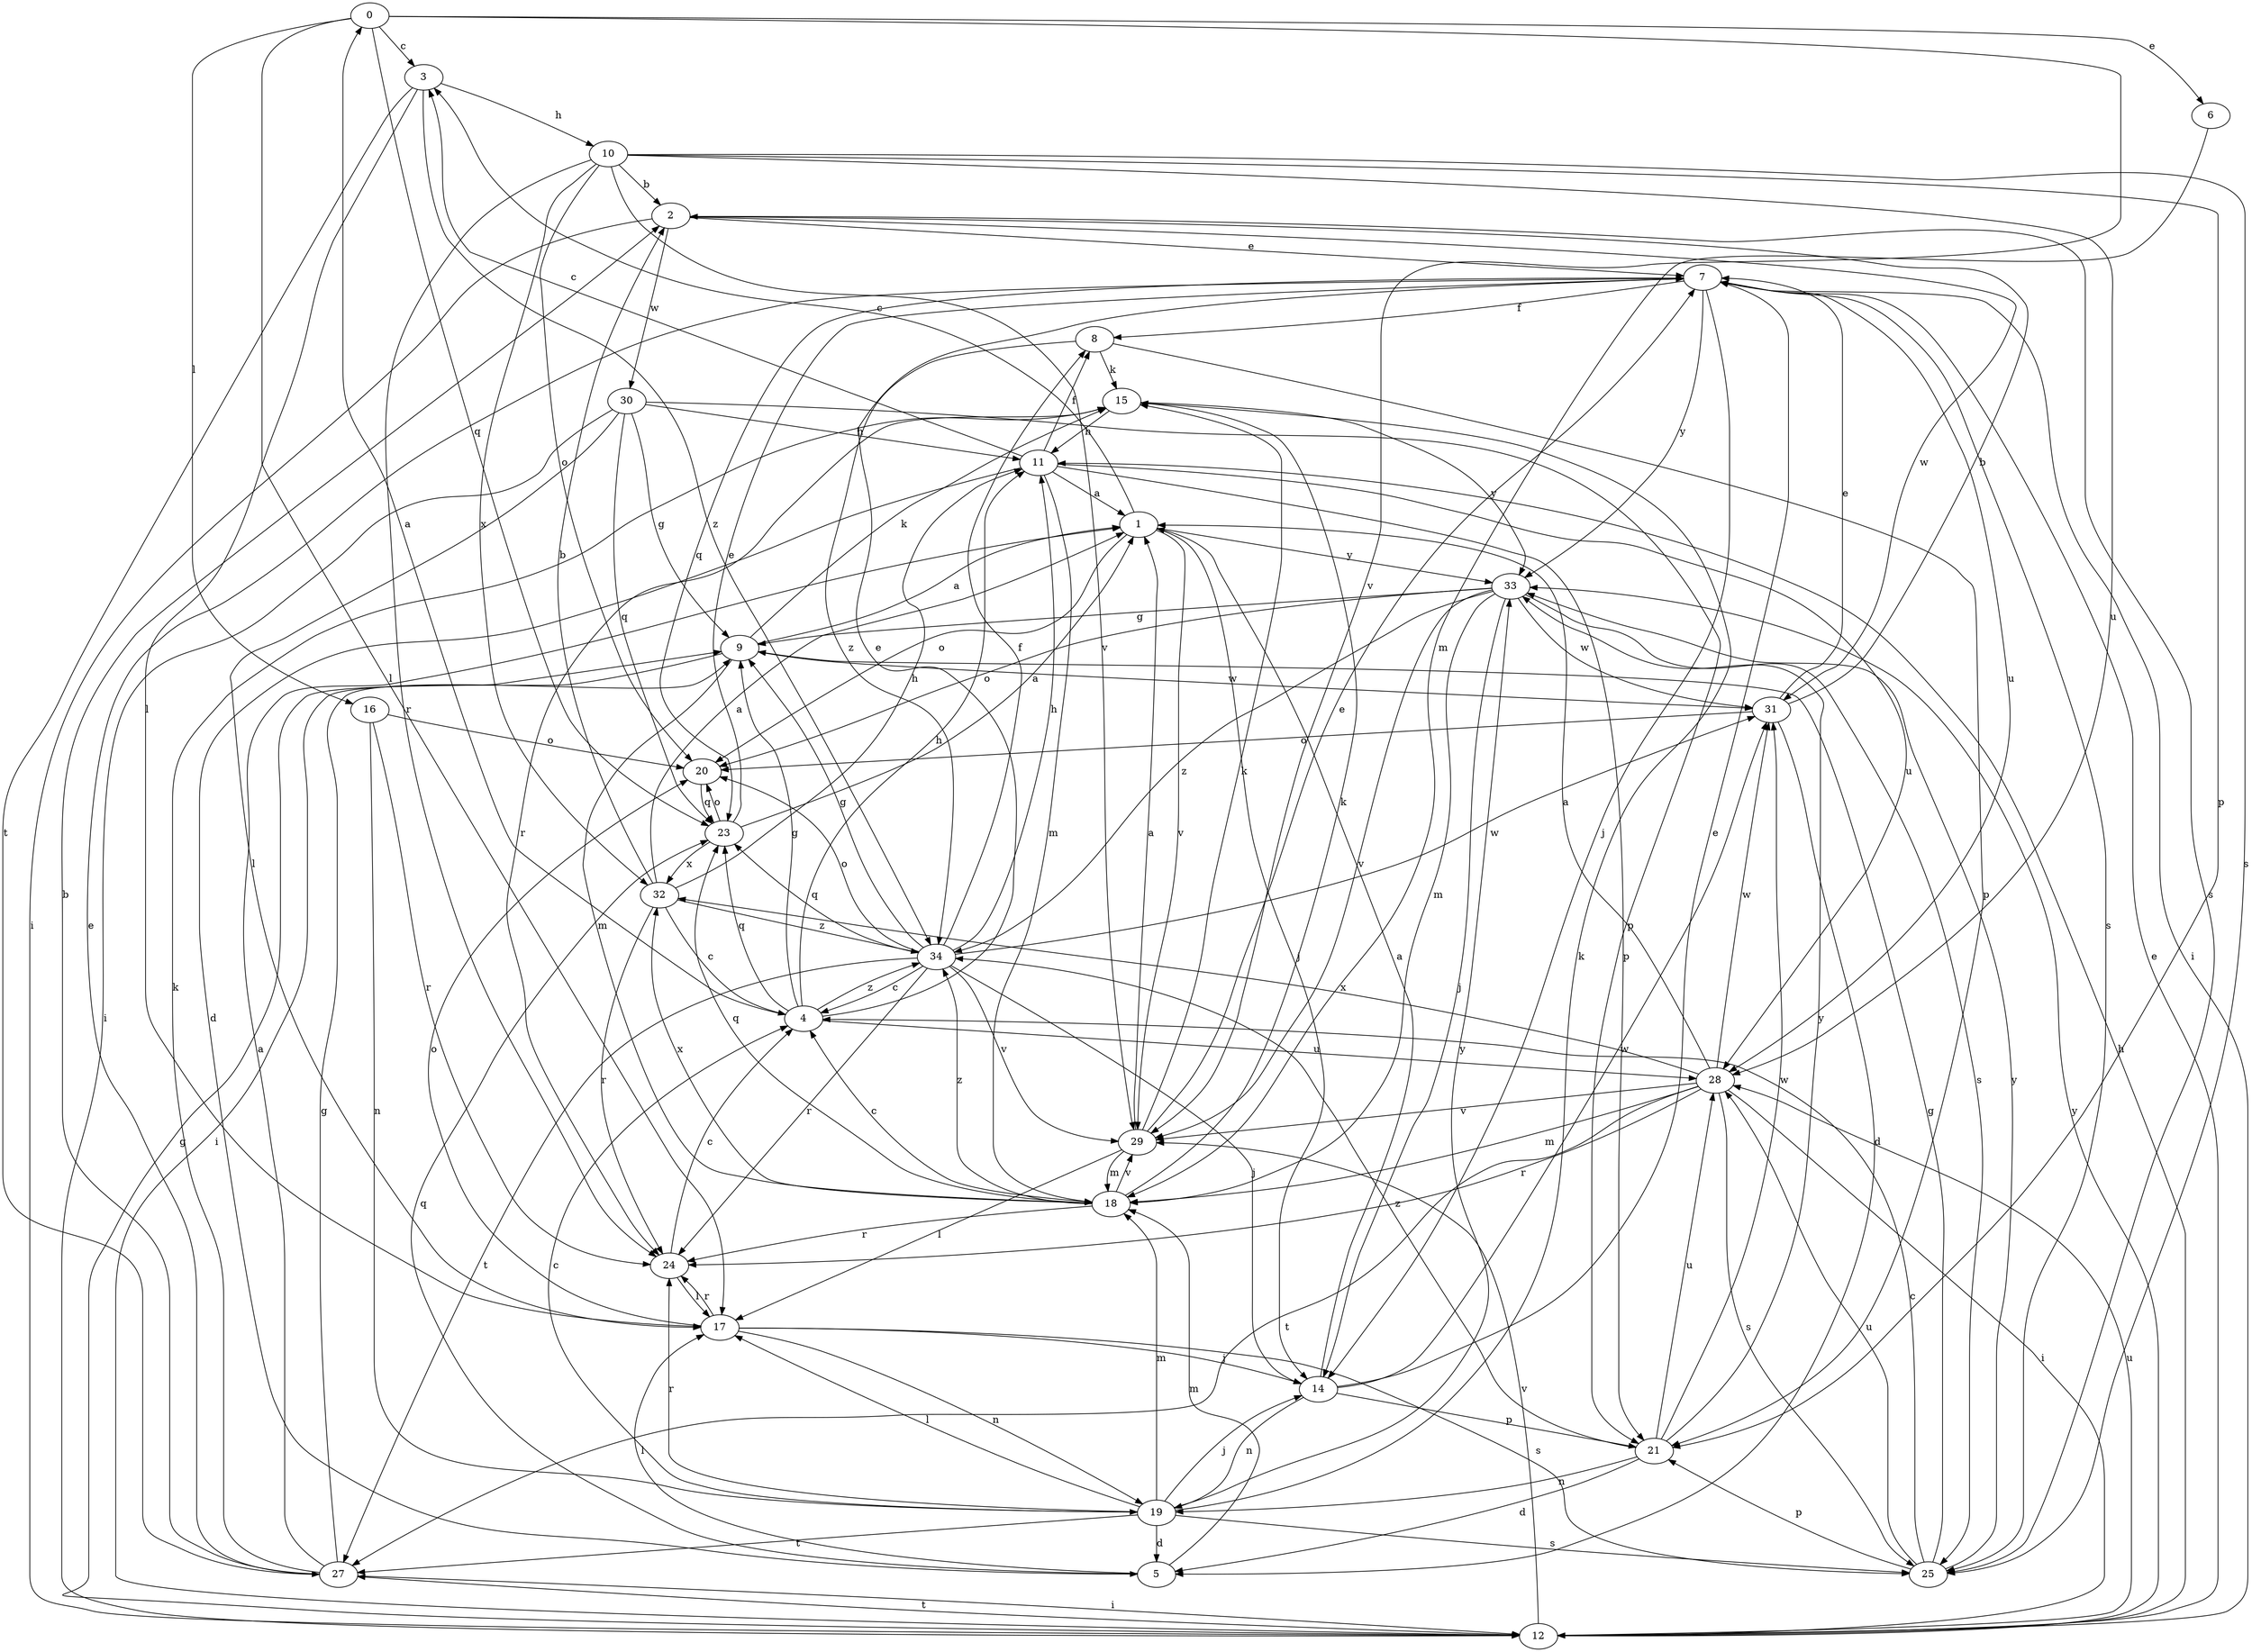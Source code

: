 strict digraph  {
0;
1;
2;
3;
4;
5;
6;
7;
8;
9;
10;
11;
12;
14;
15;
16;
17;
18;
19;
20;
21;
23;
24;
25;
27;
28;
29;
30;
31;
32;
33;
34;
0 -> 3  [label=c];
0 -> 6  [label=e];
0 -> 16  [label=l];
0 -> 17  [label=l];
0 -> 23  [label=q];
0 -> 29  [label=v];
1 -> 3  [label=c];
1 -> 14  [label=j];
1 -> 20  [label=o];
1 -> 29  [label=v];
1 -> 33  [label=y];
2 -> 7  [label=e];
2 -> 12  [label=i];
2 -> 25  [label=s];
2 -> 30  [label=w];
2 -> 31  [label=w];
3 -> 10  [label=h];
3 -> 17  [label=l];
3 -> 27  [label=t];
3 -> 34  [label=z];
4 -> 0  [label=a];
4 -> 7  [label=e];
4 -> 9  [label=g];
4 -> 11  [label=h];
4 -> 23  [label=q];
4 -> 28  [label=u];
4 -> 34  [label=z];
5 -> 17  [label=l];
5 -> 18  [label=m];
5 -> 23  [label=q];
6 -> 18  [label=m];
7 -> 8  [label=f];
7 -> 12  [label=i];
7 -> 14  [label=j];
7 -> 23  [label=q];
7 -> 25  [label=s];
7 -> 28  [label=u];
7 -> 33  [label=y];
8 -> 15  [label=k];
8 -> 21  [label=p];
8 -> 34  [label=z];
9 -> 1  [label=a];
9 -> 12  [label=i];
9 -> 15  [label=k];
9 -> 18  [label=m];
9 -> 31  [label=w];
10 -> 2  [label=b];
10 -> 20  [label=o];
10 -> 21  [label=p];
10 -> 24  [label=r];
10 -> 25  [label=s];
10 -> 28  [label=u];
10 -> 29  [label=v];
10 -> 32  [label=x];
11 -> 1  [label=a];
11 -> 3  [label=c];
11 -> 5  [label=d];
11 -> 8  [label=f];
11 -> 18  [label=m];
11 -> 21  [label=p];
11 -> 28  [label=u];
12 -> 7  [label=e];
12 -> 9  [label=g];
12 -> 11  [label=h];
12 -> 27  [label=t];
12 -> 28  [label=u];
12 -> 29  [label=v];
12 -> 33  [label=y];
14 -> 1  [label=a];
14 -> 7  [label=e];
14 -> 19  [label=n];
14 -> 21  [label=p];
14 -> 31  [label=w];
15 -> 11  [label=h];
15 -> 24  [label=r];
15 -> 33  [label=y];
16 -> 19  [label=n];
16 -> 20  [label=o];
16 -> 24  [label=r];
17 -> 14  [label=j];
17 -> 19  [label=n];
17 -> 20  [label=o];
17 -> 24  [label=r];
17 -> 25  [label=s];
18 -> 4  [label=c];
18 -> 15  [label=k];
18 -> 23  [label=q];
18 -> 24  [label=r];
18 -> 29  [label=v];
18 -> 32  [label=x];
18 -> 34  [label=z];
19 -> 4  [label=c];
19 -> 5  [label=d];
19 -> 14  [label=j];
19 -> 15  [label=k];
19 -> 17  [label=l];
19 -> 18  [label=m];
19 -> 24  [label=r];
19 -> 25  [label=s];
19 -> 27  [label=t];
19 -> 33  [label=y];
20 -> 23  [label=q];
21 -> 5  [label=d];
21 -> 19  [label=n];
21 -> 28  [label=u];
21 -> 31  [label=w];
21 -> 33  [label=y];
21 -> 34  [label=z];
23 -> 1  [label=a];
23 -> 7  [label=e];
23 -> 20  [label=o];
23 -> 32  [label=x];
24 -> 4  [label=c];
24 -> 17  [label=l];
25 -> 4  [label=c];
25 -> 9  [label=g];
25 -> 21  [label=p];
25 -> 28  [label=u];
25 -> 33  [label=y];
27 -> 1  [label=a];
27 -> 2  [label=b];
27 -> 7  [label=e];
27 -> 9  [label=g];
27 -> 12  [label=i];
27 -> 15  [label=k];
28 -> 1  [label=a];
28 -> 12  [label=i];
28 -> 18  [label=m];
28 -> 24  [label=r];
28 -> 25  [label=s];
28 -> 27  [label=t];
28 -> 29  [label=v];
28 -> 31  [label=w];
28 -> 32  [label=x];
29 -> 1  [label=a];
29 -> 7  [label=e];
29 -> 15  [label=k];
29 -> 17  [label=l];
29 -> 18  [label=m];
30 -> 9  [label=g];
30 -> 11  [label=h];
30 -> 12  [label=i];
30 -> 17  [label=l];
30 -> 21  [label=p];
30 -> 23  [label=q];
31 -> 2  [label=b];
31 -> 5  [label=d];
31 -> 7  [label=e];
31 -> 20  [label=o];
32 -> 1  [label=a];
32 -> 2  [label=b];
32 -> 4  [label=c];
32 -> 11  [label=h];
32 -> 24  [label=r];
32 -> 34  [label=z];
33 -> 9  [label=g];
33 -> 14  [label=j];
33 -> 18  [label=m];
33 -> 20  [label=o];
33 -> 25  [label=s];
33 -> 29  [label=v];
33 -> 31  [label=w];
33 -> 34  [label=z];
34 -> 4  [label=c];
34 -> 8  [label=f];
34 -> 9  [label=g];
34 -> 11  [label=h];
34 -> 14  [label=j];
34 -> 20  [label=o];
34 -> 23  [label=q];
34 -> 24  [label=r];
34 -> 27  [label=t];
34 -> 29  [label=v];
34 -> 31  [label=w];
}
